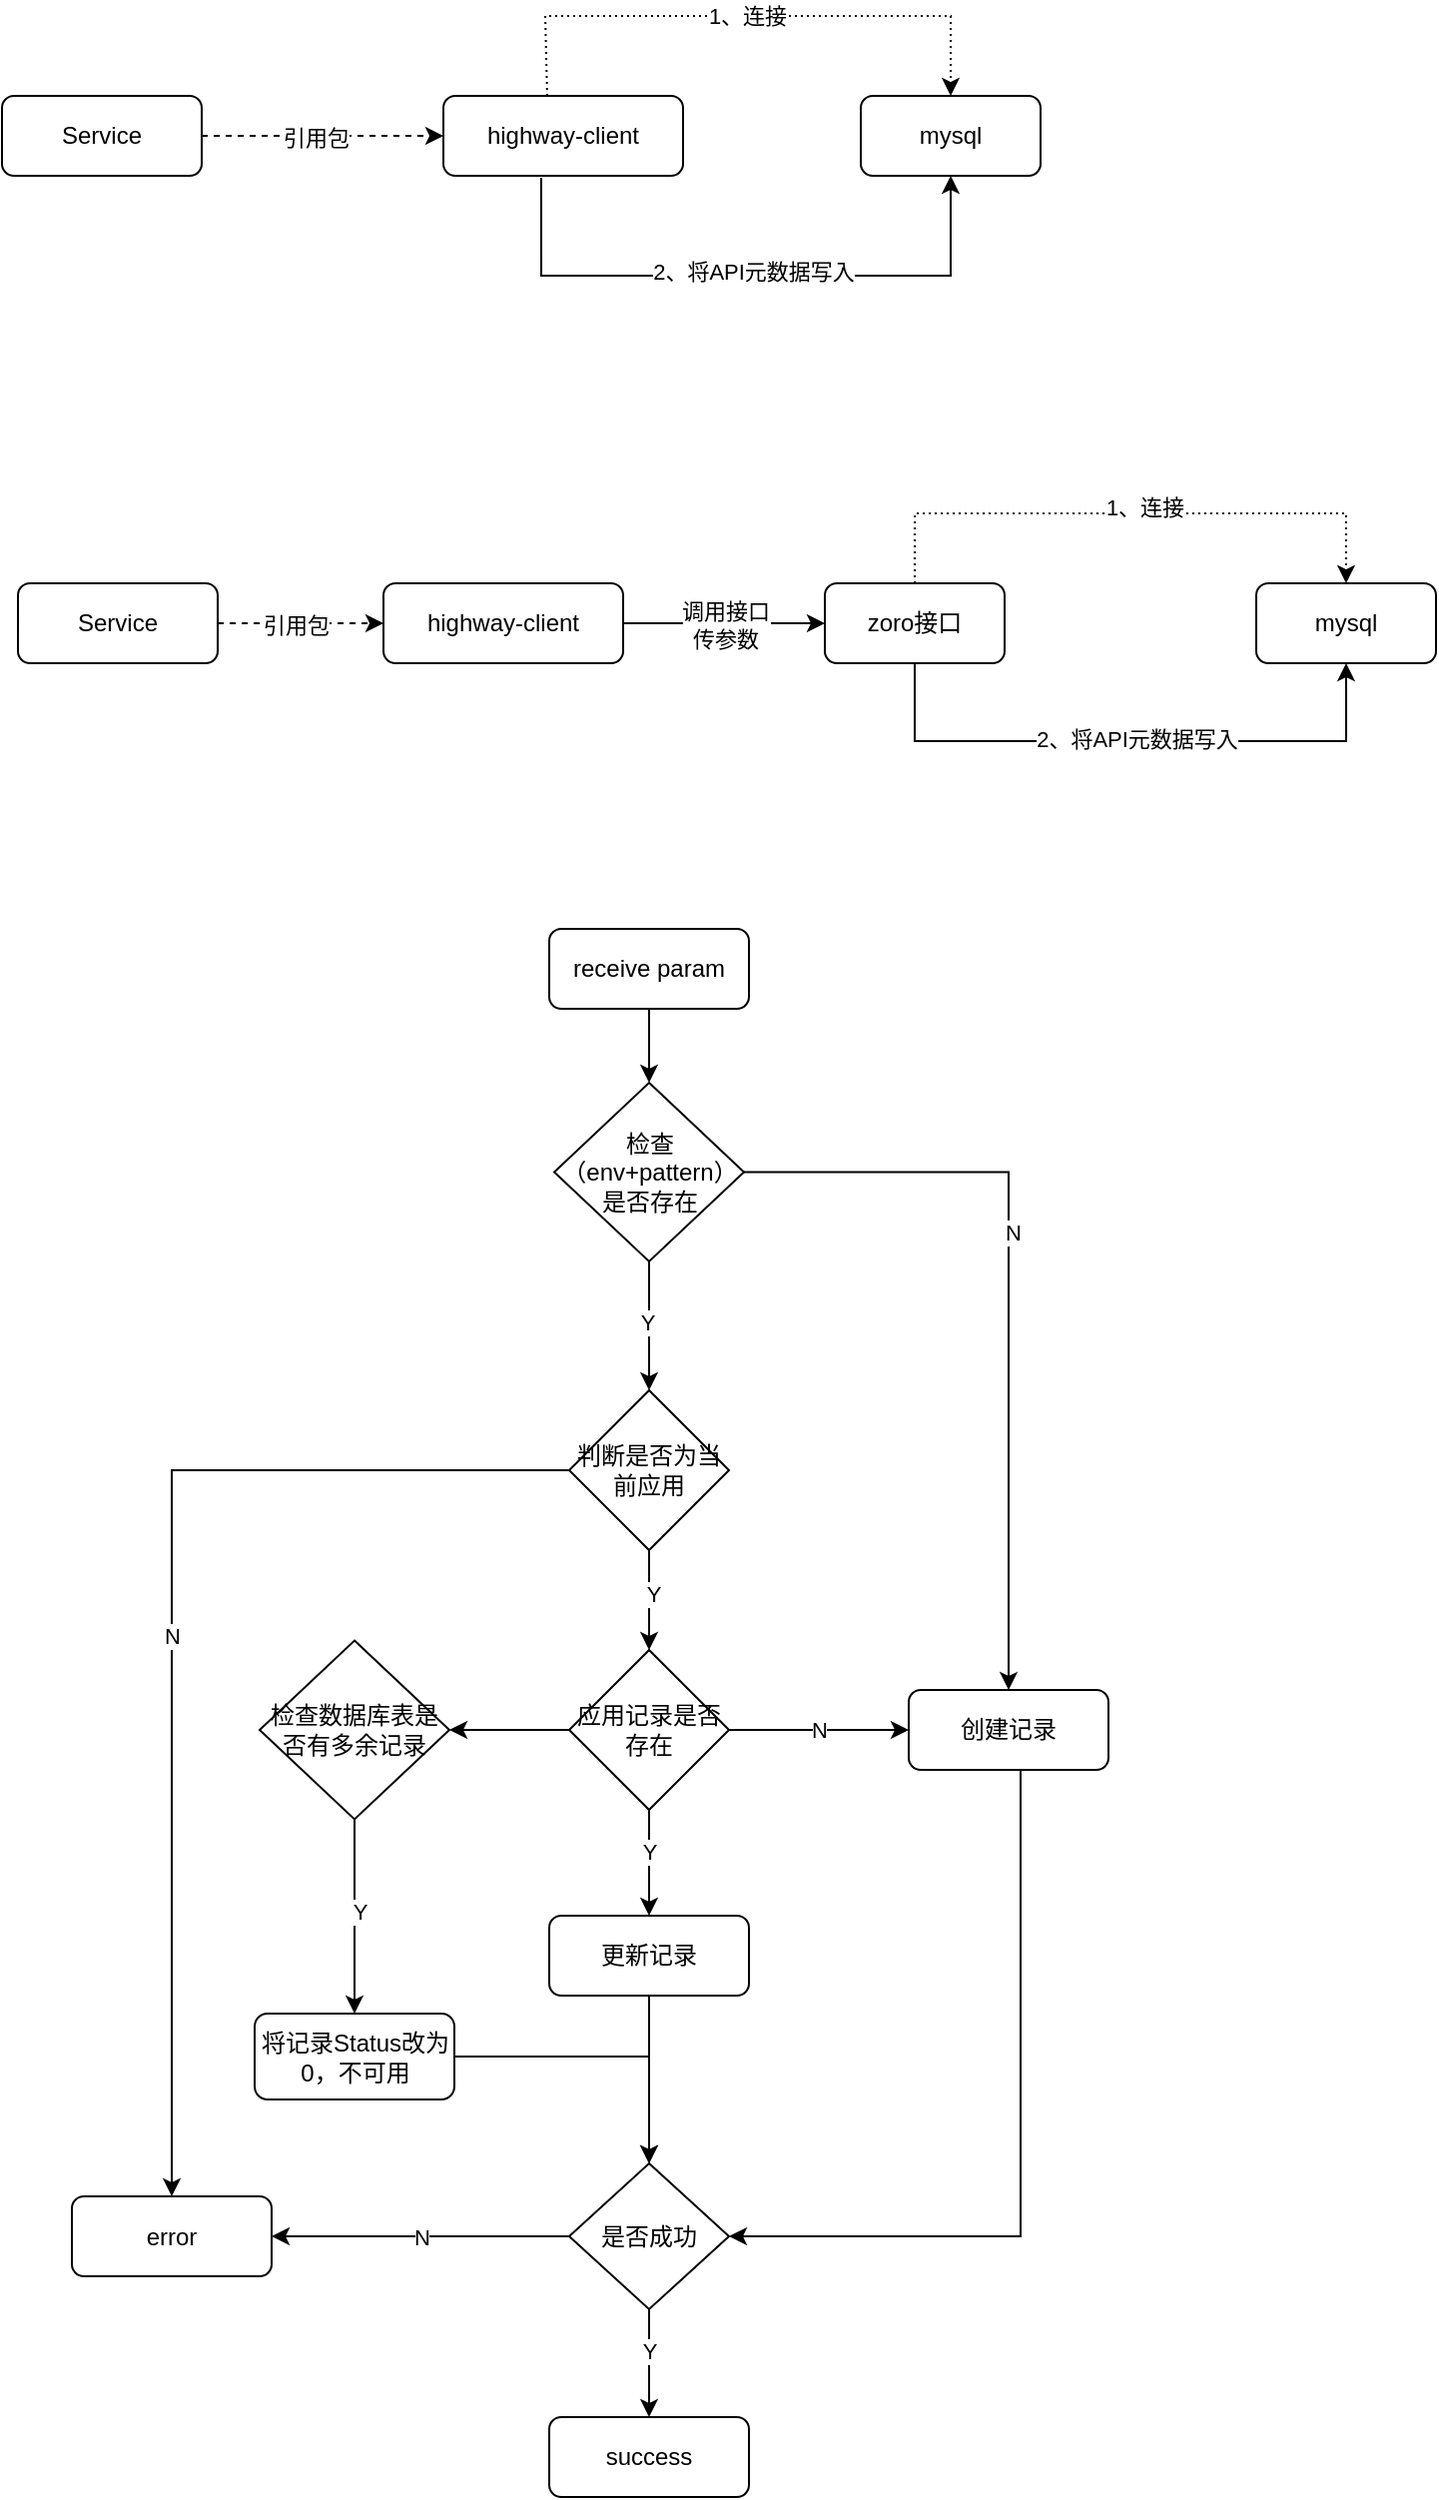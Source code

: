 <mxfile version="14.7.0" type="github">
  <diagram id="C5RBs43oDa-KdzZeNtuy" name="Page-1">
    <mxGraphModel dx="946" dy="657" grid="0" gridSize="10" guides="1" tooltips="1" connect="1" arrows="1" fold="1" page="0" pageScale="1" pageWidth="827" pageHeight="1169" math="0" shadow="0">
      <root>
        <mxCell id="WIyWlLk6GJQsqaUBKTNV-0" />
        <mxCell id="WIyWlLk6GJQsqaUBKTNV-1" parent="WIyWlLk6GJQsqaUBKTNV-0" />
        <mxCell id="xIj-4mbMB0GoUZSMQDyW-3" style="edgeStyle=orthogonalEdgeStyle;rounded=0;orthogonalLoop=1;jettySize=auto;html=1;entryX=0;entryY=0.5;entryDx=0;entryDy=0;dashed=1;" edge="1" parent="WIyWlLk6GJQsqaUBKTNV-1" source="WIyWlLk6GJQsqaUBKTNV-3" target="WIyWlLk6GJQsqaUBKTNV-7">
          <mxGeometry relative="1" as="geometry" />
        </mxCell>
        <mxCell id="xIj-4mbMB0GoUZSMQDyW-4" value="引用包" style="edgeLabel;html=1;align=center;verticalAlign=middle;resizable=0;points=[];" vertex="1" connectable="0" parent="xIj-4mbMB0GoUZSMQDyW-3">
          <mxGeometry x="-0.067" y="-1" relative="1" as="geometry">
            <mxPoint as="offset" />
          </mxGeometry>
        </mxCell>
        <mxCell id="WIyWlLk6GJQsqaUBKTNV-3" value="Service" style="rounded=1;whiteSpace=wrap;html=1;fontSize=12;glass=0;strokeWidth=1;shadow=0;" parent="WIyWlLk6GJQsqaUBKTNV-1" vertex="1">
          <mxGeometry x="50" y="200" width="100" height="40" as="geometry" />
        </mxCell>
        <mxCell id="xIj-4mbMB0GoUZSMQDyW-7" value="1、连接" style="edgeStyle=orthogonalEdgeStyle;rounded=0;orthogonalLoop=1;jettySize=auto;html=1;entryX=0.5;entryY=0;entryDx=0;entryDy=0;exitX=0.433;exitY=0;exitDx=0;exitDy=0;exitPerimeter=0;dashed=1;dashPattern=1 2;" edge="1" parent="WIyWlLk6GJQsqaUBKTNV-1" source="WIyWlLk6GJQsqaUBKTNV-7" target="WIyWlLk6GJQsqaUBKTNV-11">
          <mxGeometry relative="1" as="geometry">
            <Array as="points">
              <mxPoint x="322" y="160" />
              <mxPoint x="525" y="160" />
            </Array>
          </mxGeometry>
        </mxCell>
        <mxCell id="xIj-4mbMB0GoUZSMQDyW-9" style="edgeStyle=orthogonalEdgeStyle;rounded=0;orthogonalLoop=1;jettySize=auto;html=1;entryX=0.5;entryY=1;entryDx=0;entryDy=0;exitX=0.408;exitY=1.025;exitDx=0;exitDy=0;exitPerimeter=0;endSize=6;" edge="1" parent="WIyWlLk6GJQsqaUBKTNV-1" source="WIyWlLk6GJQsqaUBKTNV-7" target="WIyWlLk6GJQsqaUBKTNV-11">
          <mxGeometry relative="1" as="geometry">
            <mxPoint x="320" y="260" as="sourcePoint" />
            <Array as="points">
              <mxPoint x="320" y="241" />
              <mxPoint x="320" y="290" />
              <mxPoint x="525" y="290" />
            </Array>
          </mxGeometry>
        </mxCell>
        <mxCell id="xIj-4mbMB0GoUZSMQDyW-10" value="2、将API元数据写入" style="edgeLabel;html=1;align=center;verticalAlign=middle;resizable=0;points=[];" vertex="1" connectable="0" parent="xIj-4mbMB0GoUZSMQDyW-9">
          <mxGeometry x="-0.436" y="1" relative="1" as="geometry">
            <mxPoint x="69" y="-1" as="offset" />
          </mxGeometry>
        </mxCell>
        <mxCell id="WIyWlLk6GJQsqaUBKTNV-7" value="highway-client" style="rounded=1;whiteSpace=wrap;html=1;fontSize=12;glass=0;strokeWidth=1;shadow=0;" parent="WIyWlLk6GJQsqaUBKTNV-1" vertex="1">
          <mxGeometry x="271" y="200" width="120" height="40" as="geometry" />
        </mxCell>
        <mxCell id="WIyWlLk6GJQsqaUBKTNV-11" value="mysql" style="rounded=1;whiteSpace=wrap;html=1;fontSize=12;glass=0;strokeWidth=1;shadow=0;" parent="WIyWlLk6GJQsqaUBKTNV-1" vertex="1">
          <mxGeometry x="480" y="200" width="90" height="40" as="geometry" />
        </mxCell>
        <mxCell id="xIj-4mbMB0GoUZSMQDyW-11" style="edgeStyle=orthogonalEdgeStyle;rounded=0;orthogonalLoop=1;jettySize=auto;html=1;entryX=0;entryY=0.5;entryDx=0;entryDy=0;dashed=1;" edge="1" parent="WIyWlLk6GJQsqaUBKTNV-1" source="xIj-4mbMB0GoUZSMQDyW-13" target="xIj-4mbMB0GoUZSMQDyW-18">
          <mxGeometry relative="1" as="geometry" />
        </mxCell>
        <mxCell id="xIj-4mbMB0GoUZSMQDyW-12" value="引用包" style="edgeLabel;html=1;align=center;verticalAlign=middle;resizable=0;points=[];" vertex="1" connectable="0" parent="xIj-4mbMB0GoUZSMQDyW-11">
          <mxGeometry x="-0.067" y="-1" relative="1" as="geometry">
            <mxPoint as="offset" />
          </mxGeometry>
        </mxCell>
        <mxCell id="xIj-4mbMB0GoUZSMQDyW-13" value="Service" style="rounded=1;whiteSpace=wrap;html=1;fontSize=12;glass=0;strokeWidth=1;shadow=0;" vertex="1" parent="WIyWlLk6GJQsqaUBKTNV-1">
          <mxGeometry x="58" y="444" width="100" height="40" as="geometry" />
        </mxCell>
        <mxCell id="xIj-4mbMB0GoUZSMQDyW-14" style="edgeStyle=orthogonalEdgeStyle;rounded=0;orthogonalLoop=1;jettySize=auto;html=1;entryX=0.5;entryY=0;entryDx=0;entryDy=0;exitX=0.5;exitY=0;exitDx=0;exitDy=0;dashed=1;dashPattern=1 2;" edge="1" parent="WIyWlLk6GJQsqaUBKTNV-1" source="xIj-4mbMB0GoUZSMQDyW-20" target="xIj-4mbMB0GoUZSMQDyW-19">
          <mxGeometry relative="1" as="geometry">
            <Array as="points">
              <mxPoint x="507" y="409" />
              <mxPoint x="723" y="409" />
            </Array>
          </mxGeometry>
        </mxCell>
        <mxCell id="xIj-4mbMB0GoUZSMQDyW-15" value="1、连接" style="edgeLabel;html=1;align=center;verticalAlign=middle;resizable=0;points=[];" vertex="1" connectable="0" parent="xIj-4mbMB0GoUZSMQDyW-14">
          <mxGeometry x="0.152" y="3" relative="1" as="geometry">
            <mxPoint x="-15" as="offset" />
          </mxGeometry>
        </mxCell>
        <mxCell id="xIj-4mbMB0GoUZSMQDyW-16" style="edgeStyle=orthogonalEdgeStyle;rounded=0;orthogonalLoop=1;jettySize=auto;html=1;entryX=0.5;entryY=1;entryDx=0;entryDy=0;exitX=0.5;exitY=1;exitDx=0;exitDy=0;endSize=6;" edge="1" parent="WIyWlLk6GJQsqaUBKTNV-1" source="xIj-4mbMB0GoUZSMQDyW-20" target="xIj-4mbMB0GoUZSMQDyW-19">
          <mxGeometry relative="1" as="geometry">
            <mxPoint x="324" y="314" as="sourcePoint" />
            <Array as="points">
              <mxPoint x="507" y="523" />
              <mxPoint x="723" y="523" />
            </Array>
          </mxGeometry>
        </mxCell>
        <mxCell id="xIj-4mbMB0GoUZSMQDyW-17" value="2、将API元数据写入" style="edgeLabel;html=1;align=center;verticalAlign=middle;resizable=0;points=[];rotation=0;" vertex="1" connectable="0" parent="xIj-4mbMB0GoUZSMQDyW-16">
          <mxGeometry x="-0.436" y="1" relative="1" as="geometry">
            <mxPoint x="67" as="offset" />
          </mxGeometry>
        </mxCell>
        <mxCell id="xIj-4mbMB0GoUZSMQDyW-21" style="edgeStyle=orthogonalEdgeStyle;rounded=0;orthogonalLoop=1;jettySize=auto;html=1;exitX=1;exitY=0.5;exitDx=0;exitDy=0;entryX=0;entryY=0.5;entryDx=0;entryDy=0;endSize=6;" edge="1" parent="WIyWlLk6GJQsqaUBKTNV-1" source="xIj-4mbMB0GoUZSMQDyW-18" target="xIj-4mbMB0GoUZSMQDyW-20">
          <mxGeometry relative="1" as="geometry" />
        </mxCell>
        <mxCell id="xIj-4mbMB0GoUZSMQDyW-22" value="调用接口&lt;br&gt;传参数" style="edgeLabel;html=1;align=center;verticalAlign=middle;resizable=0;points=[];" vertex="1" connectable="0" parent="xIj-4mbMB0GoUZSMQDyW-21">
          <mxGeometry y="-1" relative="1" as="geometry">
            <mxPoint as="offset" />
          </mxGeometry>
        </mxCell>
        <mxCell id="xIj-4mbMB0GoUZSMQDyW-18" value="highway-client" style="rounded=1;whiteSpace=wrap;html=1;fontSize=12;glass=0;strokeWidth=1;shadow=0;" vertex="1" parent="WIyWlLk6GJQsqaUBKTNV-1">
          <mxGeometry x="241" y="444" width="120" height="40" as="geometry" />
        </mxCell>
        <mxCell id="xIj-4mbMB0GoUZSMQDyW-19" value="mysql" style="rounded=1;whiteSpace=wrap;html=1;fontSize=12;glass=0;strokeWidth=1;shadow=0;" vertex="1" parent="WIyWlLk6GJQsqaUBKTNV-1">
          <mxGeometry x="678" y="444" width="90" height="40" as="geometry" />
        </mxCell>
        <mxCell id="xIj-4mbMB0GoUZSMQDyW-20" value="zoro接口" style="rounded=1;whiteSpace=wrap;html=1;fontSize=12;glass=0;strokeWidth=1;shadow=0;" vertex="1" parent="WIyWlLk6GJQsqaUBKTNV-1">
          <mxGeometry x="462" y="444" width="90" height="40" as="geometry" />
        </mxCell>
        <mxCell id="xIj-4mbMB0GoUZSMQDyW-27" style="edgeStyle=orthogonalEdgeStyle;rounded=0;orthogonalLoop=1;jettySize=auto;html=1;exitX=0.5;exitY=1;exitDx=0;exitDy=0;entryX=0.5;entryY=0;entryDx=0;entryDy=0;endSize=6;" edge="1" parent="WIyWlLk6GJQsqaUBKTNV-1" source="xIj-4mbMB0GoUZSMQDyW-25" target="xIj-4mbMB0GoUZSMQDyW-26">
          <mxGeometry relative="1" as="geometry" />
        </mxCell>
        <mxCell id="xIj-4mbMB0GoUZSMQDyW-25" value="receive param" style="rounded=1;whiteSpace=wrap;html=1;fontSize=12;glass=0;strokeWidth=1;shadow=0;" vertex="1" parent="WIyWlLk6GJQsqaUBKTNV-1">
          <mxGeometry x="324" y="617" width="100" height="40" as="geometry" />
        </mxCell>
        <mxCell id="xIj-4mbMB0GoUZSMQDyW-31" style="edgeStyle=orthogonalEdgeStyle;rounded=0;orthogonalLoop=1;jettySize=auto;html=1;endSize=6;" edge="1" parent="WIyWlLk6GJQsqaUBKTNV-1" source="xIj-4mbMB0GoUZSMQDyW-26" target="xIj-4mbMB0GoUZSMQDyW-30">
          <mxGeometry relative="1" as="geometry" />
        </mxCell>
        <mxCell id="xIj-4mbMB0GoUZSMQDyW-32" value="Y" style="edgeLabel;html=1;align=center;verticalAlign=middle;resizable=0;points=[];" vertex="1" connectable="0" parent="xIj-4mbMB0GoUZSMQDyW-31">
          <mxGeometry x="-0.051" y="-1" relative="1" as="geometry">
            <mxPoint as="offset" />
          </mxGeometry>
        </mxCell>
        <mxCell id="xIj-4mbMB0GoUZSMQDyW-55" style="edgeStyle=orthogonalEdgeStyle;rounded=0;orthogonalLoop=1;jettySize=auto;html=1;endSize=6;" edge="1" parent="WIyWlLk6GJQsqaUBKTNV-1" source="xIj-4mbMB0GoUZSMQDyW-26" target="xIj-4mbMB0GoUZSMQDyW-38">
          <mxGeometry relative="1" as="geometry" />
        </mxCell>
        <mxCell id="xIj-4mbMB0GoUZSMQDyW-56" value="N" style="edgeLabel;html=1;align=center;verticalAlign=middle;resizable=0;points=[];" vertex="1" connectable="0" parent="xIj-4mbMB0GoUZSMQDyW-55">
          <mxGeometry x="-0.173" y="2" relative="1" as="geometry">
            <mxPoint as="offset" />
          </mxGeometry>
        </mxCell>
        <mxCell id="xIj-4mbMB0GoUZSMQDyW-26" value="检查（env+pattern）是否存在" style="rhombus;whiteSpace=wrap;html=1;" vertex="1" parent="WIyWlLk6GJQsqaUBKTNV-1">
          <mxGeometry x="326.5" y="694" width="95" height="89.5" as="geometry" />
        </mxCell>
        <mxCell id="xIj-4mbMB0GoUZSMQDyW-28" value="error" style="rounded=1;whiteSpace=wrap;html=1;fontSize=12;glass=0;strokeWidth=1;shadow=0;" vertex="1" parent="WIyWlLk6GJQsqaUBKTNV-1">
          <mxGeometry x="85" y="1251.5" width="100" height="40" as="geometry" />
        </mxCell>
        <mxCell id="xIj-4mbMB0GoUZSMQDyW-36" style="edgeStyle=orthogonalEdgeStyle;rounded=0;orthogonalLoop=1;jettySize=auto;html=1;exitX=0.5;exitY=1;exitDx=0;exitDy=0;entryX=0.5;entryY=0;entryDx=0;entryDy=0;endSize=6;" edge="1" parent="WIyWlLk6GJQsqaUBKTNV-1" source="xIj-4mbMB0GoUZSMQDyW-30" target="xIj-4mbMB0GoUZSMQDyW-35">
          <mxGeometry relative="1" as="geometry" />
        </mxCell>
        <mxCell id="xIj-4mbMB0GoUZSMQDyW-37" value="Y" style="edgeLabel;html=1;align=center;verticalAlign=middle;resizable=0;points=[];" vertex="1" connectable="0" parent="xIj-4mbMB0GoUZSMQDyW-36">
          <mxGeometry x="-0.12" y="2" relative="1" as="geometry">
            <mxPoint as="offset" />
          </mxGeometry>
        </mxCell>
        <mxCell id="xIj-4mbMB0GoUZSMQDyW-57" value="N" style="edgeStyle=orthogonalEdgeStyle;rounded=0;orthogonalLoop=1;jettySize=auto;html=1;entryX=0.5;entryY=0;entryDx=0;entryDy=0;endSize=6;" edge="1" parent="WIyWlLk6GJQsqaUBKTNV-1" source="xIj-4mbMB0GoUZSMQDyW-30" target="xIj-4mbMB0GoUZSMQDyW-28">
          <mxGeometry relative="1" as="geometry" />
        </mxCell>
        <mxCell id="xIj-4mbMB0GoUZSMQDyW-30" value="判断是否为当前应用" style="rhombus;whiteSpace=wrap;html=1;" vertex="1" parent="WIyWlLk6GJQsqaUBKTNV-1">
          <mxGeometry x="334" y="848" width="80" height="80" as="geometry" />
        </mxCell>
        <mxCell id="xIj-4mbMB0GoUZSMQDyW-39" value="N" style="edgeStyle=orthogonalEdgeStyle;rounded=0;orthogonalLoop=1;jettySize=auto;html=1;exitX=1;exitY=0.5;exitDx=0;exitDy=0;entryX=0;entryY=0.5;entryDx=0;entryDy=0;endSize=6;" edge="1" parent="WIyWlLk6GJQsqaUBKTNV-1" source="xIj-4mbMB0GoUZSMQDyW-35" target="xIj-4mbMB0GoUZSMQDyW-38">
          <mxGeometry relative="1" as="geometry" />
        </mxCell>
        <mxCell id="xIj-4mbMB0GoUZSMQDyW-41" style="edgeStyle=orthogonalEdgeStyle;rounded=0;orthogonalLoop=1;jettySize=auto;html=1;exitX=0.5;exitY=1;exitDx=0;exitDy=0;endSize=6;" edge="1" parent="WIyWlLk6GJQsqaUBKTNV-1" source="xIj-4mbMB0GoUZSMQDyW-35" target="xIj-4mbMB0GoUZSMQDyW-40">
          <mxGeometry relative="1" as="geometry" />
        </mxCell>
        <mxCell id="xIj-4mbMB0GoUZSMQDyW-42" value="Y" style="edgeLabel;html=1;align=center;verticalAlign=middle;resizable=0;points=[];" vertex="1" connectable="0" parent="xIj-4mbMB0GoUZSMQDyW-41">
          <mxGeometry x="-0.207" relative="1" as="geometry">
            <mxPoint as="offset" />
          </mxGeometry>
        </mxCell>
        <mxCell id="xIj-4mbMB0GoUZSMQDyW-60" style="edgeStyle=orthogonalEdgeStyle;rounded=0;orthogonalLoop=1;jettySize=auto;html=1;entryX=1;entryY=0.5;entryDx=0;entryDy=0;endSize=6;" edge="1" parent="WIyWlLk6GJQsqaUBKTNV-1" source="xIj-4mbMB0GoUZSMQDyW-35" target="xIj-4mbMB0GoUZSMQDyW-59">
          <mxGeometry relative="1" as="geometry" />
        </mxCell>
        <mxCell id="xIj-4mbMB0GoUZSMQDyW-35" value="应用记录是否存在" style="rhombus;whiteSpace=wrap;html=1;" vertex="1" parent="WIyWlLk6GJQsqaUBKTNV-1">
          <mxGeometry x="334" y="978" width="80" height="80" as="geometry" />
        </mxCell>
        <mxCell id="xIj-4mbMB0GoUZSMQDyW-65" style="edgeStyle=orthogonalEdgeStyle;rounded=0;orthogonalLoop=1;jettySize=auto;html=1;entryX=1;entryY=0.5;entryDx=0;entryDy=0;endSize=6;" edge="1" parent="WIyWlLk6GJQsqaUBKTNV-1" source="xIj-4mbMB0GoUZSMQDyW-38" target="xIj-4mbMB0GoUZSMQDyW-44">
          <mxGeometry relative="1" as="geometry">
            <Array as="points">
              <mxPoint x="560" y="1272" />
            </Array>
          </mxGeometry>
        </mxCell>
        <mxCell id="xIj-4mbMB0GoUZSMQDyW-38" value="创建记录" style="rounded=1;whiteSpace=wrap;html=1;fontSize=12;glass=0;strokeWidth=1;shadow=0;" vertex="1" parent="WIyWlLk6GJQsqaUBKTNV-1">
          <mxGeometry x="504" y="998" width="100" height="40" as="geometry" />
        </mxCell>
        <mxCell id="xIj-4mbMB0GoUZSMQDyW-45" style="edgeStyle=orthogonalEdgeStyle;rounded=0;orthogonalLoop=1;jettySize=auto;html=1;exitX=0.5;exitY=1;exitDx=0;exitDy=0;entryX=0.5;entryY=0;entryDx=0;entryDy=0;endSize=6;" edge="1" parent="WIyWlLk6GJQsqaUBKTNV-1" source="xIj-4mbMB0GoUZSMQDyW-40" target="xIj-4mbMB0GoUZSMQDyW-44">
          <mxGeometry relative="1" as="geometry" />
        </mxCell>
        <mxCell id="xIj-4mbMB0GoUZSMQDyW-40" value="更新记录" style="rounded=1;whiteSpace=wrap;html=1;fontSize=12;glass=0;strokeWidth=1;shadow=0;" vertex="1" parent="WIyWlLk6GJQsqaUBKTNV-1">
          <mxGeometry x="324" y="1111" width="100" height="40" as="geometry" />
        </mxCell>
        <mxCell id="xIj-4mbMB0GoUZSMQDyW-49" style="edgeStyle=orthogonalEdgeStyle;rounded=0;orthogonalLoop=1;jettySize=auto;html=1;entryX=0.5;entryY=0;entryDx=0;entryDy=0;endSize=6;" edge="1" parent="WIyWlLk6GJQsqaUBKTNV-1" source="xIj-4mbMB0GoUZSMQDyW-44" target="xIj-4mbMB0GoUZSMQDyW-48">
          <mxGeometry relative="1" as="geometry" />
        </mxCell>
        <mxCell id="xIj-4mbMB0GoUZSMQDyW-50" value="Y" style="edgeLabel;html=1;align=center;verticalAlign=middle;resizable=0;points=[];" vertex="1" connectable="0" parent="xIj-4mbMB0GoUZSMQDyW-49">
          <mxGeometry x="-0.213" relative="1" as="geometry">
            <mxPoint as="offset" />
          </mxGeometry>
        </mxCell>
        <mxCell id="xIj-4mbMB0GoUZSMQDyW-58" value="N" style="edgeStyle=orthogonalEdgeStyle;rounded=0;orthogonalLoop=1;jettySize=auto;html=1;entryX=1;entryY=0.5;entryDx=0;entryDy=0;endSize=6;" edge="1" parent="WIyWlLk6GJQsqaUBKTNV-1" source="xIj-4mbMB0GoUZSMQDyW-44" target="xIj-4mbMB0GoUZSMQDyW-28">
          <mxGeometry relative="1" as="geometry" />
        </mxCell>
        <mxCell id="xIj-4mbMB0GoUZSMQDyW-44" value="是否成功" style="rhombus;whiteSpace=wrap;html=1;" vertex="1" parent="WIyWlLk6GJQsqaUBKTNV-1">
          <mxGeometry x="334" y="1235" width="80" height="73" as="geometry" />
        </mxCell>
        <mxCell id="xIj-4mbMB0GoUZSMQDyW-48" value="success" style="rounded=1;whiteSpace=wrap;html=1;fontSize=12;glass=0;strokeWidth=1;shadow=0;" vertex="1" parent="WIyWlLk6GJQsqaUBKTNV-1">
          <mxGeometry x="324" y="1362" width="100" height="40" as="geometry" />
        </mxCell>
        <mxCell id="xIj-4mbMB0GoUZSMQDyW-62" style="edgeStyle=orthogonalEdgeStyle;rounded=0;orthogonalLoop=1;jettySize=auto;html=1;exitX=0.5;exitY=1;exitDx=0;exitDy=0;entryX=0.5;entryY=0;entryDx=0;entryDy=0;endSize=6;" edge="1" parent="WIyWlLk6GJQsqaUBKTNV-1" source="xIj-4mbMB0GoUZSMQDyW-59" target="xIj-4mbMB0GoUZSMQDyW-61">
          <mxGeometry relative="1" as="geometry" />
        </mxCell>
        <mxCell id="xIj-4mbMB0GoUZSMQDyW-63" value="Y" style="edgeLabel;html=1;align=center;verticalAlign=middle;resizable=0;points=[];" vertex="1" connectable="0" parent="xIj-4mbMB0GoUZSMQDyW-62">
          <mxGeometry x="-0.064" y="2" relative="1" as="geometry">
            <mxPoint as="offset" />
          </mxGeometry>
        </mxCell>
        <mxCell id="xIj-4mbMB0GoUZSMQDyW-59" value="检查数据库表是否有多余记录" style="rhombus;whiteSpace=wrap;html=1;" vertex="1" parent="WIyWlLk6GJQsqaUBKTNV-1">
          <mxGeometry x="179" y="973.25" width="95" height="89.5" as="geometry" />
        </mxCell>
        <mxCell id="xIj-4mbMB0GoUZSMQDyW-64" style="edgeStyle=orthogonalEdgeStyle;rounded=0;orthogonalLoop=1;jettySize=auto;html=1;entryX=0.5;entryY=0;entryDx=0;entryDy=0;endSize=6;" edge="1" parent="WIyWlLk6GJQsqaUBKTNV-1" source="xIj-4mbMB0GoUZSMQDyW-61" target="xIj-4mbMB0GoUZSMQDyW-44">
          <mxGeometry relative="1" as="geometry" />
        </mxCell>
        <mxCell id="xIj-4mbMB0GoUZSMQDyW-61" value="将记录Status改为0，不可用" style="rounded=1;whiteSpace=wrap;html=1;fontSize=12;glass=0;strokeWidth=1;shadow=0;" vertex="1" parent="WIyWlLk6GJQsqaUBKTNV-1">
          <mxGeometry x="176.5" y="1160" width="100" height="43" as="geometry" />
        </mxCell>
      </root>
    </mxGraphModel>
  </diagram>
</mxfile>
